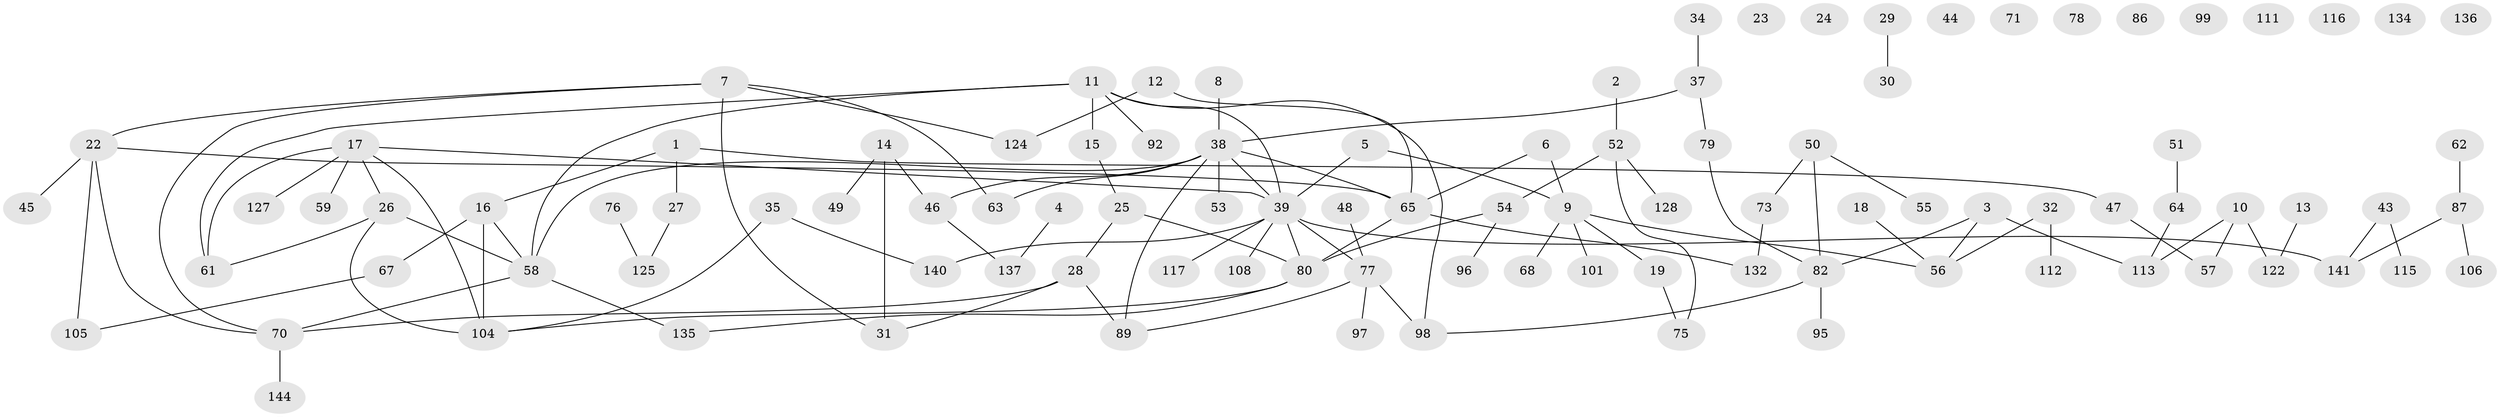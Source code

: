 // Generated by graph-tools (version 1.1) at 2025/23/03/03/25 07:23:29]
// undirected, 102 vertices, 117 edges
graph export_dot {
graph [start="1"]
  node [color=gray90,style=filled];
  1 [super="+91"];
  2;
  3 [super="+139"];
  4 [super="+102"];
  5;
  6;
  7 [super="+41"];
  8;
  9 [super="+33"];
  10 [super="+36"];
  11 [super="+110"];
  12;
  13;
  14 [super="+100"];
  15 [super="+88"];
  16 [super="+40"];
  17 [super="+21"];
  18;
  19 [super="+20"];
  22 [super="+66"];
  23;
  24;
  25 [super="+42"];
  26 [super="+60"];
  27;
  28 [super="+84"];
  29 [super="+126"];
  30;
  31 [super="+138"];
  32 [super="+72"];
  34;
  35;
  37;
  38 [super="+142"];
  39 [super="+123"];
  43;
  44;
  45;
  46 [super="+83"];
  47;
  48;
  49 [super="+93"];
  50 [super="+133"];
  51;
  52 [super="+69"];
  53;
  54;
  55;
  56 [super="+118"];
  57 [super="+121"];
  58;
  59;
  61;
  62;
  63 [super="+129"];
  64 [super="+130"];
  65 [super="+90"];
  67 [super="+120"];
  68 [super="+94"];
  70 [super="+74"];
  71;
  73;
  75;
  76 [super="+119"];
  77 [super="+81"];
  78;
  79 [super="+85"];
  80 [super="+143"];
  82 [super="+103"];
  86;
  87 [super="+107"];
  89 [super="+109"];
  92;
  95;
  96;
  97;
  98 [super="+131"];
  99;
  101;
  104 [super="+114"];
  105;
  106;
  108;
  111;
  112;
  113;
  115;
  116;
  117;
  122;
  124;
  125;
  127;
  128;
  132;
  134;
  135;
  136;
  137;
  140;
  141;
  144;
  1 -- 16;
  1 -- 27;
  1 -- 47;
  2 -- 52;
  3 -- 56;
  3 -- 113;
  3 -- 82;
  4 -- 137;
  5 -- 9;
  5 -- 39;
  6 -- 9;
  6 -- 65;
  7 -- 22;
  7 -- 31;
  7 -- 63;
  7 -- 124;
  7 -- 70;
  8 -- 38;
  9 -- 68;
  9 -- 56;
  9 -- 19;
  9 -- 101;
  10 -- 113;
  10 -- 122;
  10 -- 57;
  11 -- 15;
  11 -- 61;
  11 -- 92;
  11 -- 98;
  11 -- 58;
  11 -- 39;
  12 -- 65;
  12 -- 124;
  13 -- 122;
  14 -- 31;
  14 -- 49;
  14 -- 46;
  15 -- 25;
  16 -- 58;
  16 -- 67;
  16 -- 104;
  17 -- 26;
  17 -- 127;
  17 -- 39;
  17 -- 104;
  17 -- 59;
  17 -- 61;
  18 -- 56;
  19 -- 75;
  22 -- 45;
  22 -- 65;
  22 -- 105;
  22 -- 70;
  25 -- 28;
  25 -- 80;
  26 -- 58;
  26 -- 61;
  26 -- 104;
  27 -- 125;
  28 -- 31;
  28 -- 70;
  28 -- 89;
  29 -- 30;
  32 -- 56;
  32 -- 112;
  34 -- 37;
  35 -- 104;
  35 -- 140;
  37 -- 38;
  37 -- 79;
  38 -- 58;
  38 -- 65;
  38 -- 53;
  38 -- 39;
  38 -- 89;
  38 -- 63;
  38 -- 46;
  39 -- 140;
  39 -- 141;
  39 -- 117;
  39 -- 108;
  39 -- 77;
  39 -- 80;
  43 -- 115;
  43 -- 141;
  46 -- 137;
  47 -- 57;
  48 -- 77;
  50 -- 55;
  50 -- 82;
  50 -- 73;
  51 -- 64;
  52 -- 128;
  52 -- 75;
  52 -- 54;
  54 -- 96;
  54 -- 80;
  58 -- 135;
  58 -- 70;
  62 -- 87;
  64 -- 113;
  65 -- 80;
  65 -- 132;
  67 -- 105;
  70 -- 144;
  73 -- 132;
  76 -- 125;
  77 -- 89;
  77 -- 97;
  77 -- 98;
  79 -- 82;
  80 -- 135;
  80 -- 104;
  82 -- 95;
  82 -- 98;
  87 -- 106;
  87 -- 141;
}
